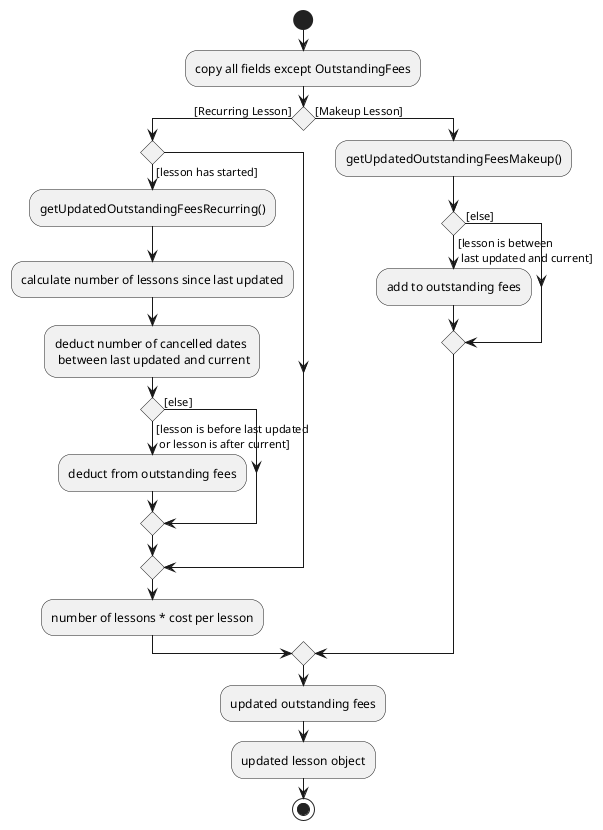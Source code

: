 @startuml
'https://plantuml.com/activity-diagram-beta

start
:copy all fields except OutstandingFees;
if () then ([Recurring Lesson])
  if () then ([lesson has started])
    :getUpdatedOutstandingFeesRecurring();
    :calculate number of lessons since last updated;
    :deduct number of cancelled dates\n between last updated and current;
    if () then ([lesson is before last updated\n or lesson is after current])
    :deduct from outstanding fees;
      else ([else])
      endif
  endif
  :number of lessons * cost per lesson;
else ([Makeup Lesson])
  :getUpdatedOutstandingFeesMakeup();
  if () then ([lesson is between \n last updated and current])
    :add to outstanding fees;
  else ([else])
  endif
endif
:updated outstanding fees;
:updated lesson object;
stop

@enduml
